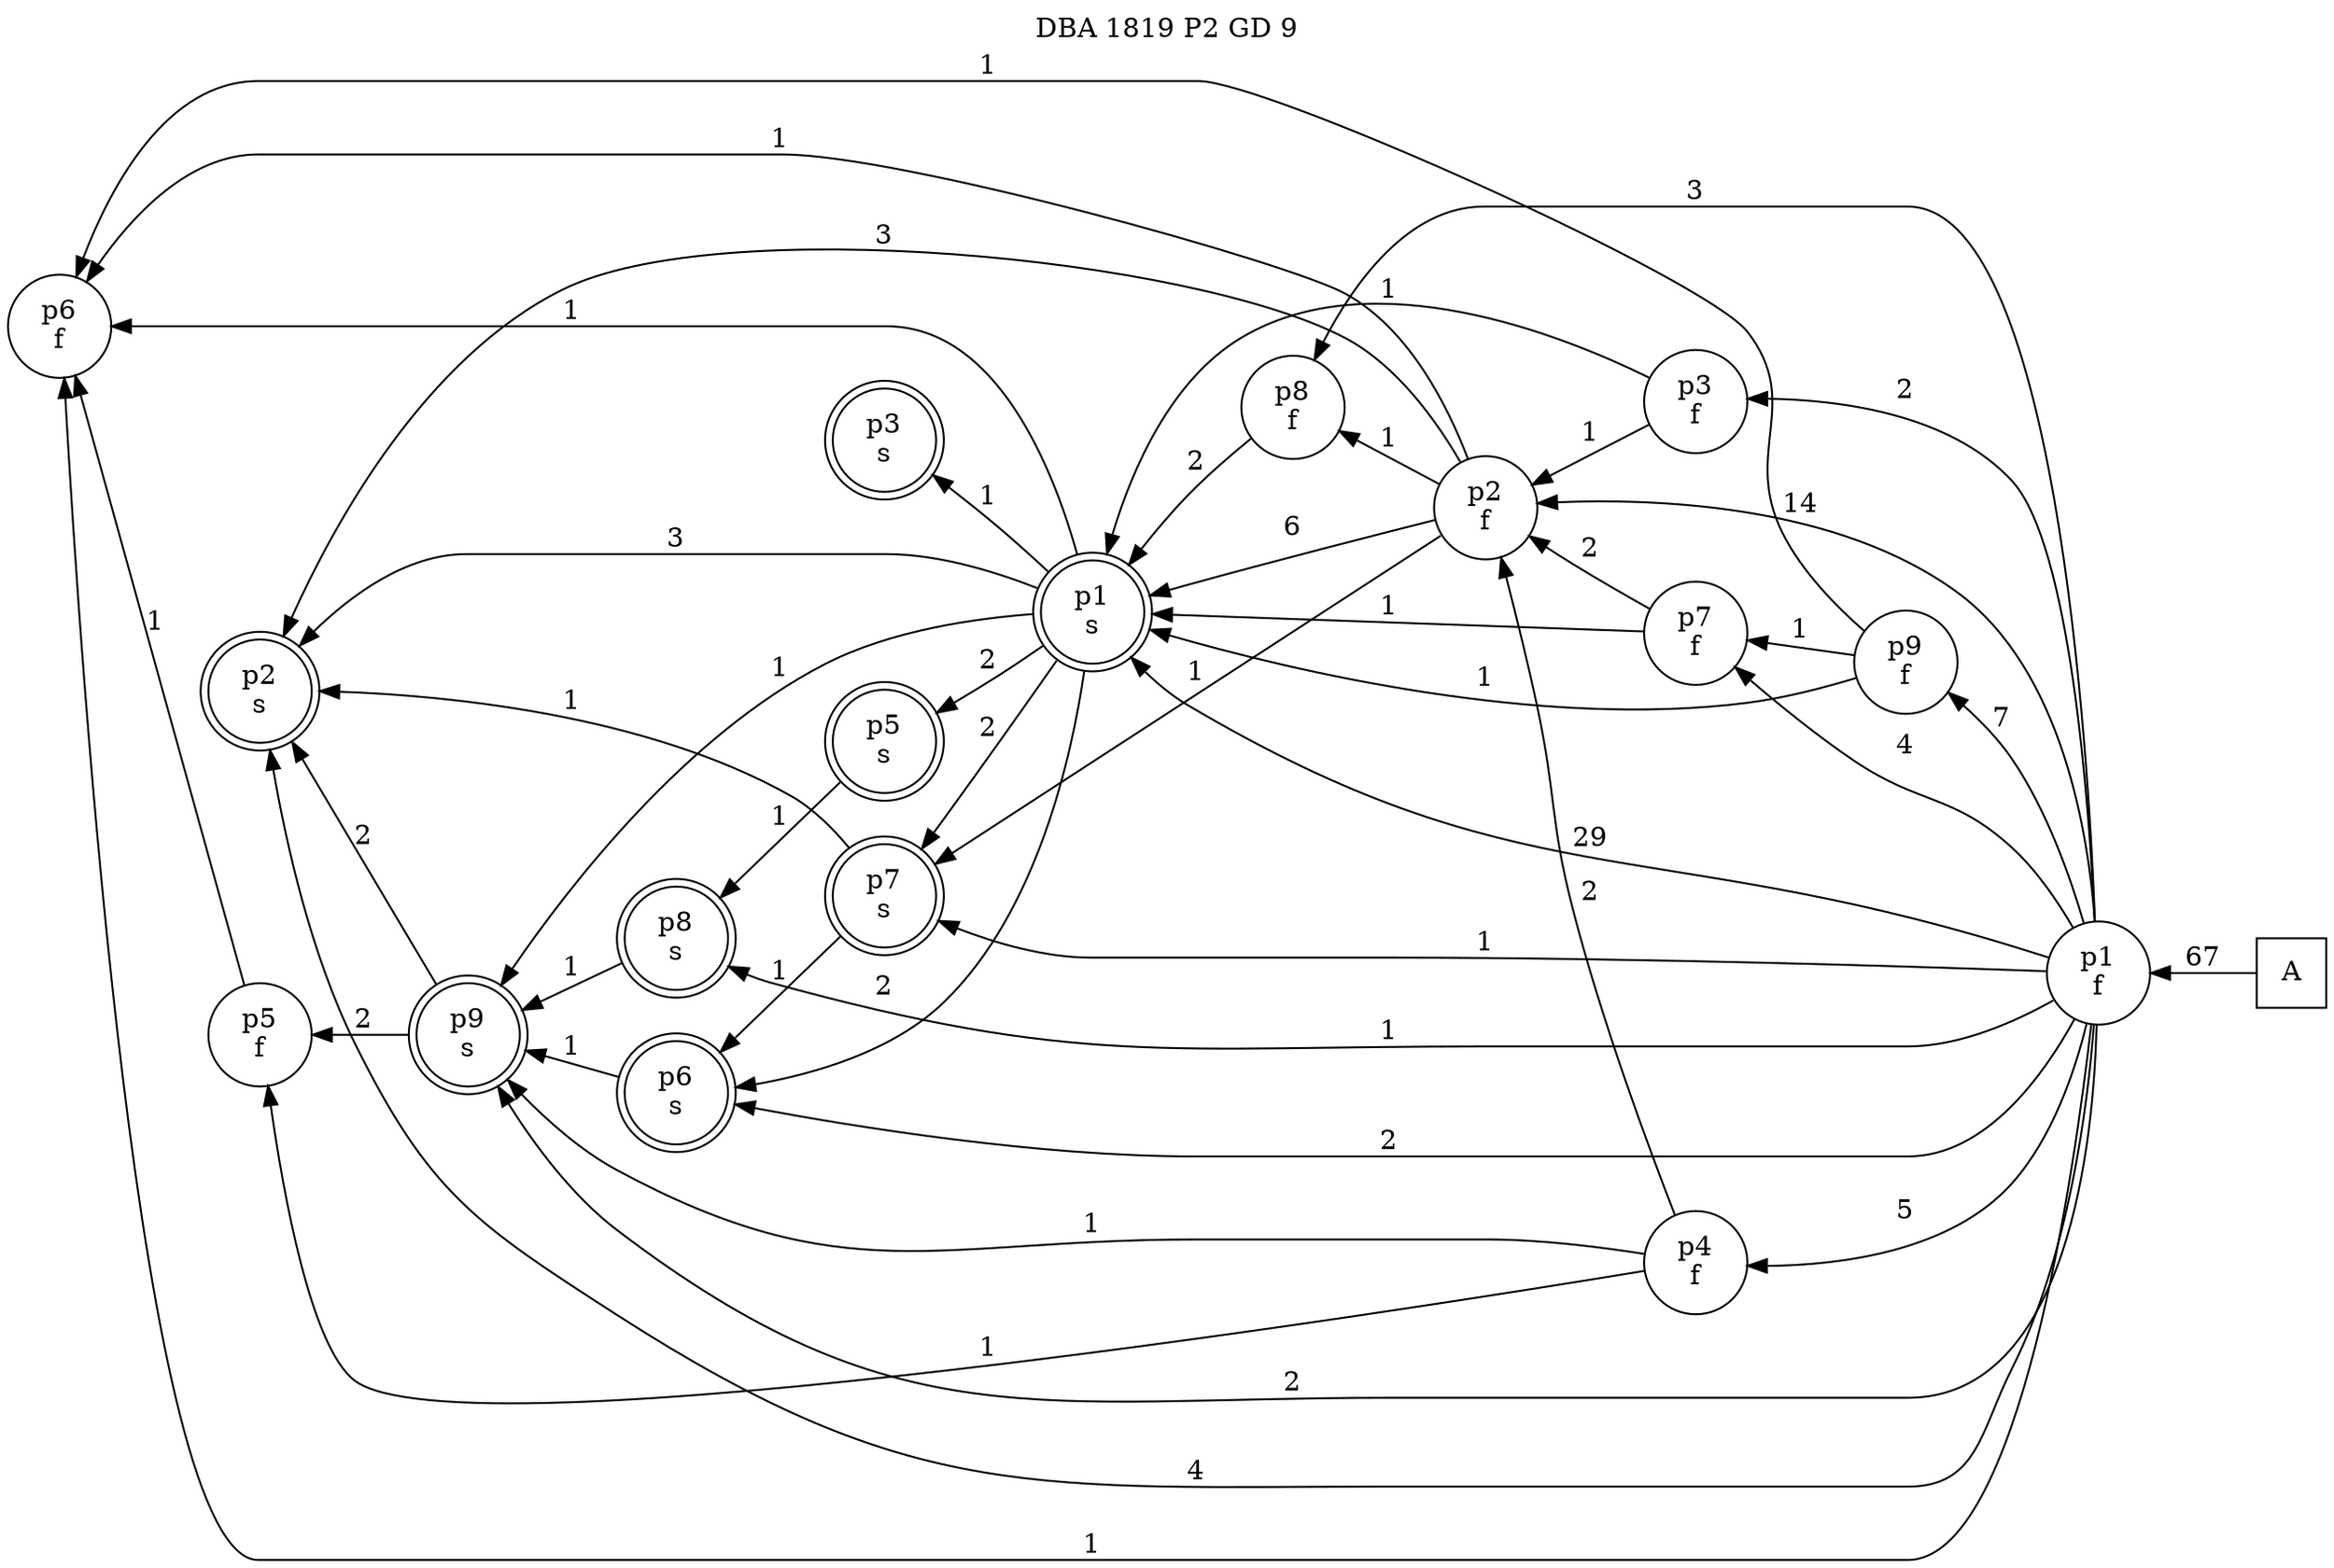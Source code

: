 digraph DBA_1819_P2_GD_9_GOOD {
labelloc="tl"
label= " DBA 1819 P2 GD 9 "
rankdir="RL";
"A" [shape="square" label="A"]
"p1_f" [shape="circle" label="p1
f"]
"p4_f" [shape="circle" label="p4
f"]
"p2_f" [shape="circle" label="p2
f"]
"p9_f" [shape="circle" label="p9
f"]
"p7_f" [shape="circle" label="p7
f"]
"p1_s" [shape="doublecircle" label="p1
s"]
"p2_s" [shape="doublecircle" label="p2
s"]
"p7_s" [shape="doublecircle" label="p7
s"]
"p6_f" [shape="circle" label="p6
f"]
"p3_f" [shape="circle" label="p3
f"]
"p6_s" [shape="doublecircle" label="p6
s"]
"p5_s" [shape="doublecircle" label="p5
s"]
"p8_f" [shape="circle" label="p8
f"]
"p5_f" [shape="circle" label="p5
f"]
"p9_s" [shape="doublecircle" label="p9
s"]
"p8_s" [shape="doublecircle" label="p8
s"]
"p3_s" [shape="doublecircle" label="p3
s"]
"A" -> "p1_f" [ label=67]
"p1_f" -> "p4_f" [ label=5]
"p1_f" -> "p2_f" [ label=14]
"p1_f" -> "p9_f" [ label=7]
"p1_f" -> "p7_f" [ label=4]
"p1_f" -> "p1_s" [ label=29]
"p1_f" -> "p2_s" [ label=4]
"p1_f" -> "p7_s" [ label=1]
"p1_f" -> "p6_f" [ label=1]
"p1_f" -> "p3_f" [ label=2]
"p1_f" -> "p6_s" [ label=2]
"p1_f" -> "p8_f" [ label=3]
"p1_f" -> "p9_s" [ label=2]
"p1_f" -> "p8_s" [ label=1]
"p4_f" -> "p2_f" [ label=2]
"p4_f" -> "p5_f" [ label=1]
"p4_f" -> "p9_s" [ label=1]
"p2_f" -> "p1_s" [ label=6]
"p2_f" -> "p2_s" [ label=3]
"p2_f" -> "p7_s" [ label=1]
"p2_f" -> "p6_f" [ label=1]
"p2_f" -> "p8_f" [ label=1]
"p9_f" -> "p7_f" [ label=1]
"p9_f" -> "p1_s" [ label=1]
"p9_f" -> "p6_f" [ label=1]
"p7_f" -> "p2_f" [ label=2]
"p7_f" -> "p1_s" [ label=1]
"p1_s" -> "p2_s" [ label=3]
"p1_s" -> "p7_s" [ label=2]
"p1_s" -> "p6_f" [ label=1]
"p1_s" -> "p6_s" [ label=2]
"p1_s" -> "p5_s" [ label=2]
"p1_s" -> "p9_s" [ label=1]
"p1_s" -> "p3_s" [ label=1]
"p7_s" -> "p2_s" [ label=1]
"p7_s" -> "p6_s" [ label=1]
"p3_f" -> "p2_f" [ label=1]
"p3_f" -> "p1_s" [ label=1]
"p6_s" -> "p9_s" [ label=1]
"p5_s" -> "p8_s" [ label=1]
"p8_f" -> "p1_s" [ label=2]
"p5_f" -> "p6_f" [ label=1]
"p9_s" -> "p2_s" [ label=2]
"p9_s" -> "p5_f" [ label=2]
"p8_s" -> "p9_s" [ label=1]
}
